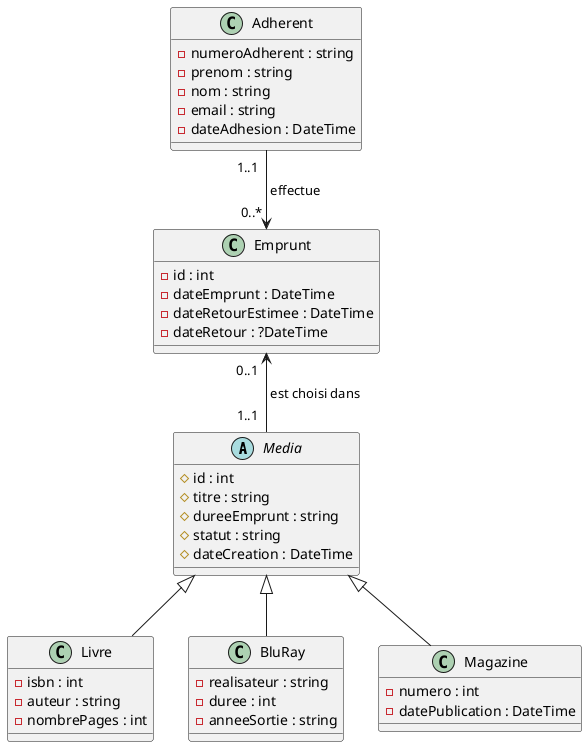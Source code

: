 @startuml
'https://plantuml.com/class-diagram

abstract class Media {
#id : int
#titre : string
#dureeEmprunt : string
#statut : string
#dateCreation : DateTime
}

class Livre {
-isbn : int
-auteur : string
-nombrePages : int
}

class BluRay {
-realisateur : string
-duree : int
-anneeSortie : string
}

class Magazine {
-numero : int
-datePublication : DateTime
}

class Adherent {
-numeroAdherent : string
-prenom : string
-nom : string
-email : string
-dateAdhesion : DateTime
}

class Emprunt {
-id : int
-dateEmprunt : DateTime
-dateRetourEstimee : DateTime
-dateRetour : ?DateTime
}

Media <|-- Livre
Media <|-- Magazine
Media <|-- BluRay
Adherent "1..1  " --> "0..* " Emprunt : " effectue"
Emprunt "0..1  " <-- "1..1  " Media : " est choisi dans"
@enduml